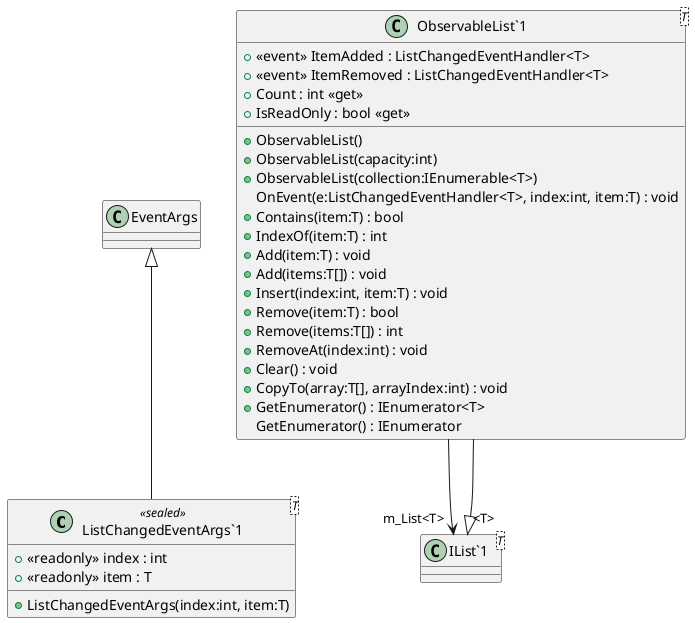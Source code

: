 @startuml
class "ListChangedEventArgs`1"<T> <<sealed>> {
    + <<readonly>> index : int
    + <<readonly>> item : T
    + ListChangedEventArgs(index:int, item:T)
}
class "ObservableList`1"<T> {
    +  <<event>> ItemAdded : ListChangedEventHandler<T> 
    +  <<event>> ItemRemoved : ListChangedEventHandler<T> 
    + Count : int <<get>>
    + IsReadOnly : bool <<get>>
    + ObservableList()
    + ObservableList(capacity:int)
    + ObservableList(collection:IEnumerable<T>)
    OnEvent(e:ListChangedEventHandler<T>, index:int, item:T) : void
    + Contains(item:T) : bool
    + IndexOf(item:T) : int
    + Add(item:T) : void
    + Add(items:T[]) : void
    + Insert(index:int, item:T) : void
    + Remove(item:T) : bool
    + Remove(items:T[]) : int
    + RemoveAt(index:int) : void
    + Clear() : void
    + CopyTo(array:T[], arrayIndex:int) : void
    + GetEnumerator() : IEnumerator<T>
    GetEnumerator() : IEnumerator
}
class "IList`1"<T> {
}
EventArgs <|-- "ListChangedEventArgs`1"
"IList`1" "<T>" <|-- "ObservableList`1"
"ObservableList`1" --> "m_List<T>" "IList`1"
@enduml
